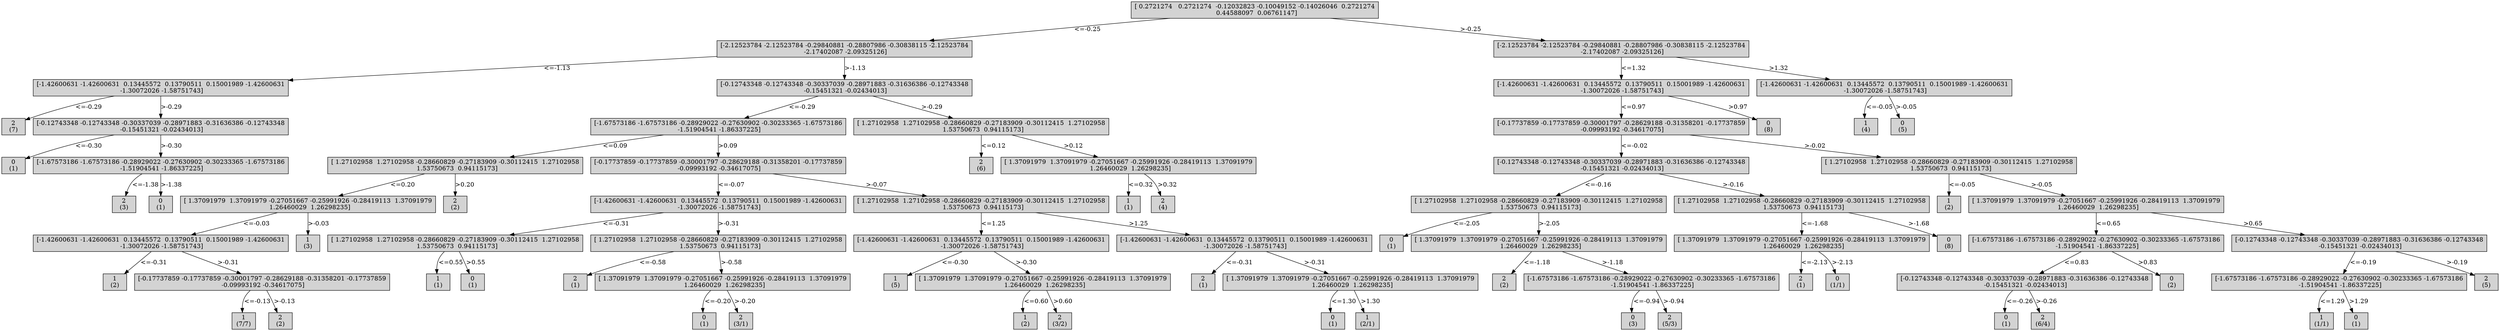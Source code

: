 digraph ID3_Tree {
"0" [shape=box, style=filled, label="[ 0.2721274   0.2721274  -0.12032823 -0.10049152 -0.14026046  0.2721274
  0.44588097  0.06761147]
", weight=1]
"1" [shape=box, style=filled, label="[-2.12523784 -2.12523784 -0.29840881 -0.28807986 -0.30838115 -2.12523784
 -2.17402087 -2.09325126]
", weight=2]
0 -> 1 [ label = "<=-0.25"];
"2" [shape=box, style=filled, label="[-1.42600631 -1.42600631  0.13445572  0.13790511  0.15001989 -1.42600631
 -1.30072026 -1.58751743]
", weight=3]
1 -> 2 [ label = "<=-1.13"];
"3" [shape=box, style=filled, label="2
(7)
", weight=4]
2 -> 3 [ label = "<=-0.29"];
"4" [shape=box, style=filled, label="[-0.12743348 -0.12743348 -0.30337039 -0.28971883 -0.31636386 -0.12743348
 -0.15451321 -0.02434013]
", weight=4]
2 -> 4 [ label = ">-0.29"];
"5" [shape=box, style=filled, label="0
(1)
", weight=5]
4 -> 5 [ label = "<=-0.30"];
"6" [shape=box, style=filled, label="[-1.67573186 -1.67573186 -0.28929022 -0.27630902 -0.30233365 -1.67573186
 -1.51904541 -1.86337225]
", weight=5]
4 -> 6 [ label = ">-0.30"];
"7" [shape=box, style=filled, label="2
(3)
", weight=6]
6 -> 7 [ label = "<=-1.38"];
"8" [shape=box, style=filled, label="0
(1)
", weight=6]
6 -> 8 [ label = ">-1.38"];
"9" [shape=box, style=filled, label="[-0.12743348 -0.12743348 -0.30337039 -0.28971883 -0.31636386 -0.12743348
 -0.15451321 -0.02434013]
", weight=3]
1 -> 9 [ label = ">-1.13"];
"10" [shape=box, style=filled, label="[-1.67573186 -1.67573186 -0.28929022 -0.27630902 -0.30233365 -1.67573186
 -1.51904541 -1.86337225]
", weight=4]
9 -> 10 [ label = "<=-0.29"];
"11" [shape=box, style=filled, label="[ 1.27102958  1.27102958 -0.28660829 -0.27183909 -0.30112415  1.27102958
  1.53750673  0.94115173]
", weight=5]
10 -> 11 [ label = "<=0.09"];
"12" [shape=box, style=filled, label="[ 1.37091979  1.37091979 -0.27051667 -0.25991926 -0.28419113  1.37091979
  1.26460029  1.26298235]
", weight=6]
11 -> 12 [ label = "<=0.20"];
"13" [shape=box, style=filled, label="[-1.42600631 -1.42600631  0.13445572  0.13790511  0.15001989 -1.42600631
 -1.30072026 -1.58751743]
", weight=7]
12 -> 13 [ label = "<=-0.03"];
"14" [shape=box, style=filled, label="1
(2)
", weight=8]
13 -> 14 [ label = "<=-0.31"];
"15" [shape=box, style=filled, label="[-0.17737859 -0.17737859 -0.30001797 -0.28629188 -0.31358201 -0.17737859
 -0.09993192 -0.34617075]
", weight=8]
13 -> 15 [ label = ">-0.31"];
"16" [shape=box, style=filled, label="1
(7/7)
", weight=9]
15 -> 16 [ label = "<=-0.13"];
"17" [shape=box, style=filled, label="2
(2)
", weight=9]
15 -> 17 [ label = ">-0.13"];
"18" [shape=box, style=filled, label="1
(3)
", weight=7]
12 -> 18 [ label = ">-0.03"];
"19" [shape=box, style=filled, label="2
(2)
", weight=6]
11 -> 19 [ label = ">0.20"];
"20" [shape=box, style=filled, label="[-0.17737859 -0.17737859 -0.30001797 -0.28629188 -0.31358201 -0.17737859
 -0.09993192 -0.34617075]
", weight=5]
10 -> 20 [ label = ">0.09"];
"21" [shape=box, style=filled, label="[-1.42600631 -1.42600631  0.13445572  0.13790511  0.15001989 -1.42600631
 -1.30072026 -1.58751743]
", weight=6]
20 -> 21 [ label = "<=-0.07"];
"22" [shape=box, style=filled, label="[ 1.27102958  1.27102958 -0.28660829 -0.27183909 -0.30112415  1.27102958
  1.53750673  0.94115173]
", weight=7]
21 -> 22 [ label = "<=-0.31"];
"23" [shape=box, style=filled, label="1
(1)
", weight=8]
22 -> 23 [ label = "<=0.55"];
"24" [shape=box, style=filled, label="0
(1)
", weight=8]
22 -> 24 [ label = ">0.55"];
"25" [shape=box, style=filled, label="[ 1.27102958  1.27102958 -0.28660829 -0.27183909 -0.30112415  1.27102958
  1.53750673  0.94115173]
", weight=7]
21 -> 25 [ label = ">-0.31"];
"26" [shape=box, style=filled, label="2
(1)
", weight=8]
25 -> 26 [ label = "<=-0.58"];
"27" [shape=box, style=filled, label="[ 1.37091979  1.37091979 -0.27051667 -0.25991926 -0.28419113  1.37091979
  1.26460029  1.26298235]
", weight=8]
25 -> 27 [ label = ">-0.58"];
"28" [shape=box, style=filled, label="0
(1)
", weight=9]
27 -> 28 [ label = "<=-0.20"];
"29" [shape=box, style=filled, label="2
(3/1)
", weight=9]
27 -> 29 [ label = ">-0.20"];
"30" [shape=box, style=filled, label="[ 1.27102958  1.27102958 -0.28660829 -0.27183909 -0.30112415  1.27102958
  1.53750673  0.94115173]
", weight=6]
20 -> 30 [ label = ">-0.07"];
"31" [shape=box, style=filled, label="[-1.42600631 -1.42600631  0.13445572  0.13790511  0.15001989 -1.42600631
 -1.30072026 -1.58751743]
", weight=7]
30 -> 31 [ label = "<=1.25"];
"32" [shape=box, style=filled, label="1
(5)
", weight=8]
31 -> 32 [ label = "<=-0.30"];
"33" [shape=box, style=filled, label="[ 1.37091979  1.37091979 -0.27051667 -0.25991926 -0.28419113  1.37091979
  1.26460029  1.26298235]
", weight=8]
31 -> 33 [ label = ">-0.30"];
"34" [shape=box, style=filled, label="1
(2)
", weight=9]
33 -> 34 [ label = "<=0.60"];
"35" [shape=box, style=filled, label="2
(3/2)
", weight=9]
33 -> 35 [ label = ">0.60"];
"36" [shape=box, style=filled, label="[-1.42600631 -1.42600631  0.13445572  0.13790511  0.15001989 -1.42600631
 -1.30072026 -1.58751743]
", weight=7]
30 -> 36 [ label = ">1.25"];
"37" [shape=box, style=filled, label="2
(1)
", weight=8]
36 -> 37 [ label = "<=-0.31"];
"38" [shape=box, style=filled, label="[ 1.37091979  1.37091979 -0.27051667 -0.25991926 -0.28419113  1.37091979
  1.26460029  1.26298235]
", weight=8]
36 -> 38 [ label = ">-0.31"];
"39" [shape=box, style=filled, label="0
(1)
", weight=9]
38 -> 39 [ label = "<=1.30"];
"40" [shape=box, style=filled, label="1
(2/1)
", weight=9]
38 -> 40 [ label = ">1.30"];
"41" [shape=box, style=filled, label="[ 1.27102958  1.27102958 -0.28660829 -0.27183909 -0.30112415  1.27102958
  1.53750673  0.94115173]
", weight=4]
9 -> 41 [ label = ">-0.29"];
"42" [shape=box, style=filled, label="2
(6)
", weight=5]
41 -> 42 [ label = "<=0.12"];
"43" [shape=box, style=filled, label="[ 1.37091979  1.37091979 -0.27051667 -0.25991926 -0.28419113  1.37091979
  1.26460029  1.26298235]
", weight=5]
41 -> 43 [ label = ">0.12"];
"44" [shape=box, style=filled, label="1
(1)
", weight=6]
43 -> 44 [ label = "<=0.32"];
"45" [shape=box, style=filled, label="2
(4)
", weight=6]
43 -> 45 [ label = ">0.32"];
"46" [shape=box, style=filled, label="[-2.12523784 -2.12523784 -0.29840881 -0.28807986 -0.30838115 -2.12523784
 -2.17402087 -2.09325126]
", weight=2]
0 -> 46 [ label = ">-0.25"];
"47" [shape=box, style=filled, label="[-1.42600631 -1.42600631  0.13445572  0.13790511  0.15001989 -1.42600631
 -1.30072026 -1.58751743]
", weight=3]
46 -> 47 [ label = "<=1.32"];
"48" [shape=box, style=filled, label="[-0.17737859 -0.17737859 -0.30001797 -0.28629188 -0.31358201 -0.17737859
 -0.09993192 -0.34617075]
", weight=4]
47 -> 48 [ label = "<=0.97"];
"49" [shape=box, style=filled, label="[-0.12743348 -0.12743348 -0.30337039 -0.28971883 -0.31636386 -0.12743348
 -0.15451321 -0.02434013]
", weight=5]
48 -> 49 [ label = "<=-0.02"];
"50" [shape=box, style=filled, label="[ 1.27102958  1.27102958 -0.28660829 -0.27183909 -0.30112415  1.27102958
  1.53750673  0.94115173]
", weight=6]
49 -> 50 [ label = "<=-0.16"];
"51" [shape=box, style=filled, label="0
(1)
", weight=7]
50 -> 51 [ label = "<=-2.05"];
"52" [shape=box, style=filled, label="[ 1.37091979  1.37091979 -0.27051667 -0.25991926 -0.28419113  1.37091979
  1.26460029  1.26298235]
", weight=7]
50 -> 52 [ label = ">-2.05"];
"53" [shape=box, style=filled, label="2
(2)
", weight=8]
52 -> 53 [ label = "<=-1.18"];
"54" [shape=box, style=filled, label="[-1.67573186 -1.67573186 -0.28929022 -0.27630902 -0.30233365 -1.67573186
 -1.51904541 -1.86337225]
", weight=8]
52 -> 54 [ label = ">-1.18"];
"55" [shape=box, style=filled, label="0
(3)
", weight=9]
54 -> 55 [ label = "<=-0.94"];
"56" [shape=box, style=filled, label="2
(5/3)
", weight=9]
54 -> 56 [ label = ">-0.94"];
"57" [shape=box, style=filled, label="[ 1.27102958  1.27102958 -0.28660829 -0.27183909 -0.30112415  1.27102958
  1.53750673  0.94115173]
", weight=6]
49 -> 57 [ label = ">-0.16"];
"58" [shape=box, style=filled, label="[ 1.37091979  1.37091979 -0.27051667 -0.25991926 -0.28419113  1.37091979
  1.26460029  1.26298235]
", weight=7]
57 -> 58 [ label = "<=-1.68"];
"59" [shape=box, style=filled, label="2
(1)
", weight=8]
58 -> 59 [ label = "<=-2.13"];
"60" [shape=box, style=filled, label="0
(1/1)
", weight=8]
58 -> 60 [ label = ">-2.13"];
"61" [shape=box, style=filled, label="0
(8)
", weight=7]
57 -> 61 [ label = ">-1.68"];
"62" [shape=box, style=filled, label="[ 1.27102958  1.27102958 -0.28660829 -0.27183909 -0.30112415  1.27102958
  1.53750673  0.94115173]
", weight=5]
48 -> 62 [ label = ">-0.02"];
"63" [shape=box, style=filled, label="1
(2)
", weight=6]
62 -> 63 [ label = "<=-0.05"];
"64" [shape=box, style=filled, label="[ 1.37091979  1.37091979 -0.27051667 -0.25991926 -0.28419113  1.37091979
  1.26460029  1.26298235]
", weight=6]
62 -> 64 [ label = ">-0.05"];
"65" [shape=box, style=filled, label="[-1.67573186 -1.67573186 -0.28929022 -0.27630902 -0.30233365 -1.67573186
 -1.51904541 -1.86337225]
", weight=7]
64 -> 65 [ label = "<=0.65"];
"66" [shape=box, style=filled, label="[-0.12743348 -0.12743348 -0.30337039 -0.28971883 -0.31636386 -0.12743348
 -0.15451321 -0.02434013]
", weight=8]
65 -> 66 [ label = "<=0.83"];
"67" [shape=box, style=filled, label="0
(1)
", weight=9]
66 -> 67 [ label = "<=-0.26"];
"68" [shape=box, style=filled, label="2
(6/4)
", weight=9]
66 -> 68 [ label = ">-0.26"];
"69" [shape=box, style=filled, label="0
(2)
", weight=8]
65 -> 69 [ label = ">0.83"];
"70" [shape=box, style=filled, label="[-0.12743348 -0.12743348 -0.30337039 -0.28971883 -0.31636386 -0.12743348
 -0.15451321 -0.02434013]
", weight=7]
64 -> 70 [ label = ">0.65"];
"71" [shape=box, style=filled, label="[-1.67573186 -1.67573186 -0.28929022 -0.27630902 -0.30233365 -1.67573186
 -1.51904541 -1.86337225]
", weight=8]
70 -> 71 [ label = "<=-0.19"];
"72" [shape=box, style=filled, label="1
(1/1)
", weight=9]
71 -> 72 [ label = "<=1.29"];
"73" [shape=box, style=filled, label="0
(1)
", weight=9]
71 -> 73 [ label = ">1.29"];
"74" [shape=box, style=filled, label="2
(5)
", weight=8]
70 -> 74 [ label = ">-0.19"];
"75" [shape=box, style=filled, label="0
(8)
", weight=4]
47 -> 75 [ label = ">0.97"];
"76" [shape=box, style=filled, label="[-1.42600631 -1.42600631  0.13445572  0.13790511  0.15001989 -1.42600631
 -1.30072026 -1.58751743]
", weight=3]
46 -> 76 [ label = ">1.32"];
"77" [shape=box, style=filled, label="1
(4)
", weight=4]
76 -> 77 [ label = "<=-0.05"];
"78" [shape=box, style=filled, label="0
(5)
", weight=4]
76 -> 78 [ label = ">-0.05"];
{rank=same; 0;};
{rank=same; 1;46;};
{rank=same; 2;9;47;76;};
{rank=same; 3;4;10;41;48;75;77;78;};
{rank=same; 5;6;11;20;42;43;49;62;};
{rank=same; 7;8;12;19;21;30;44;45;50;57;63;64;};
{rank=same; 13;18;22;25;31;36;51;52;58;61;65;70;};
{rank=same; 14;15;23;24;26;27;32;33;37;38;53;54;59;60;66;69;71;74;};
{rank=same; 16;17;28;29;34;35;39;40;55;56;67;68;72;73;};
}